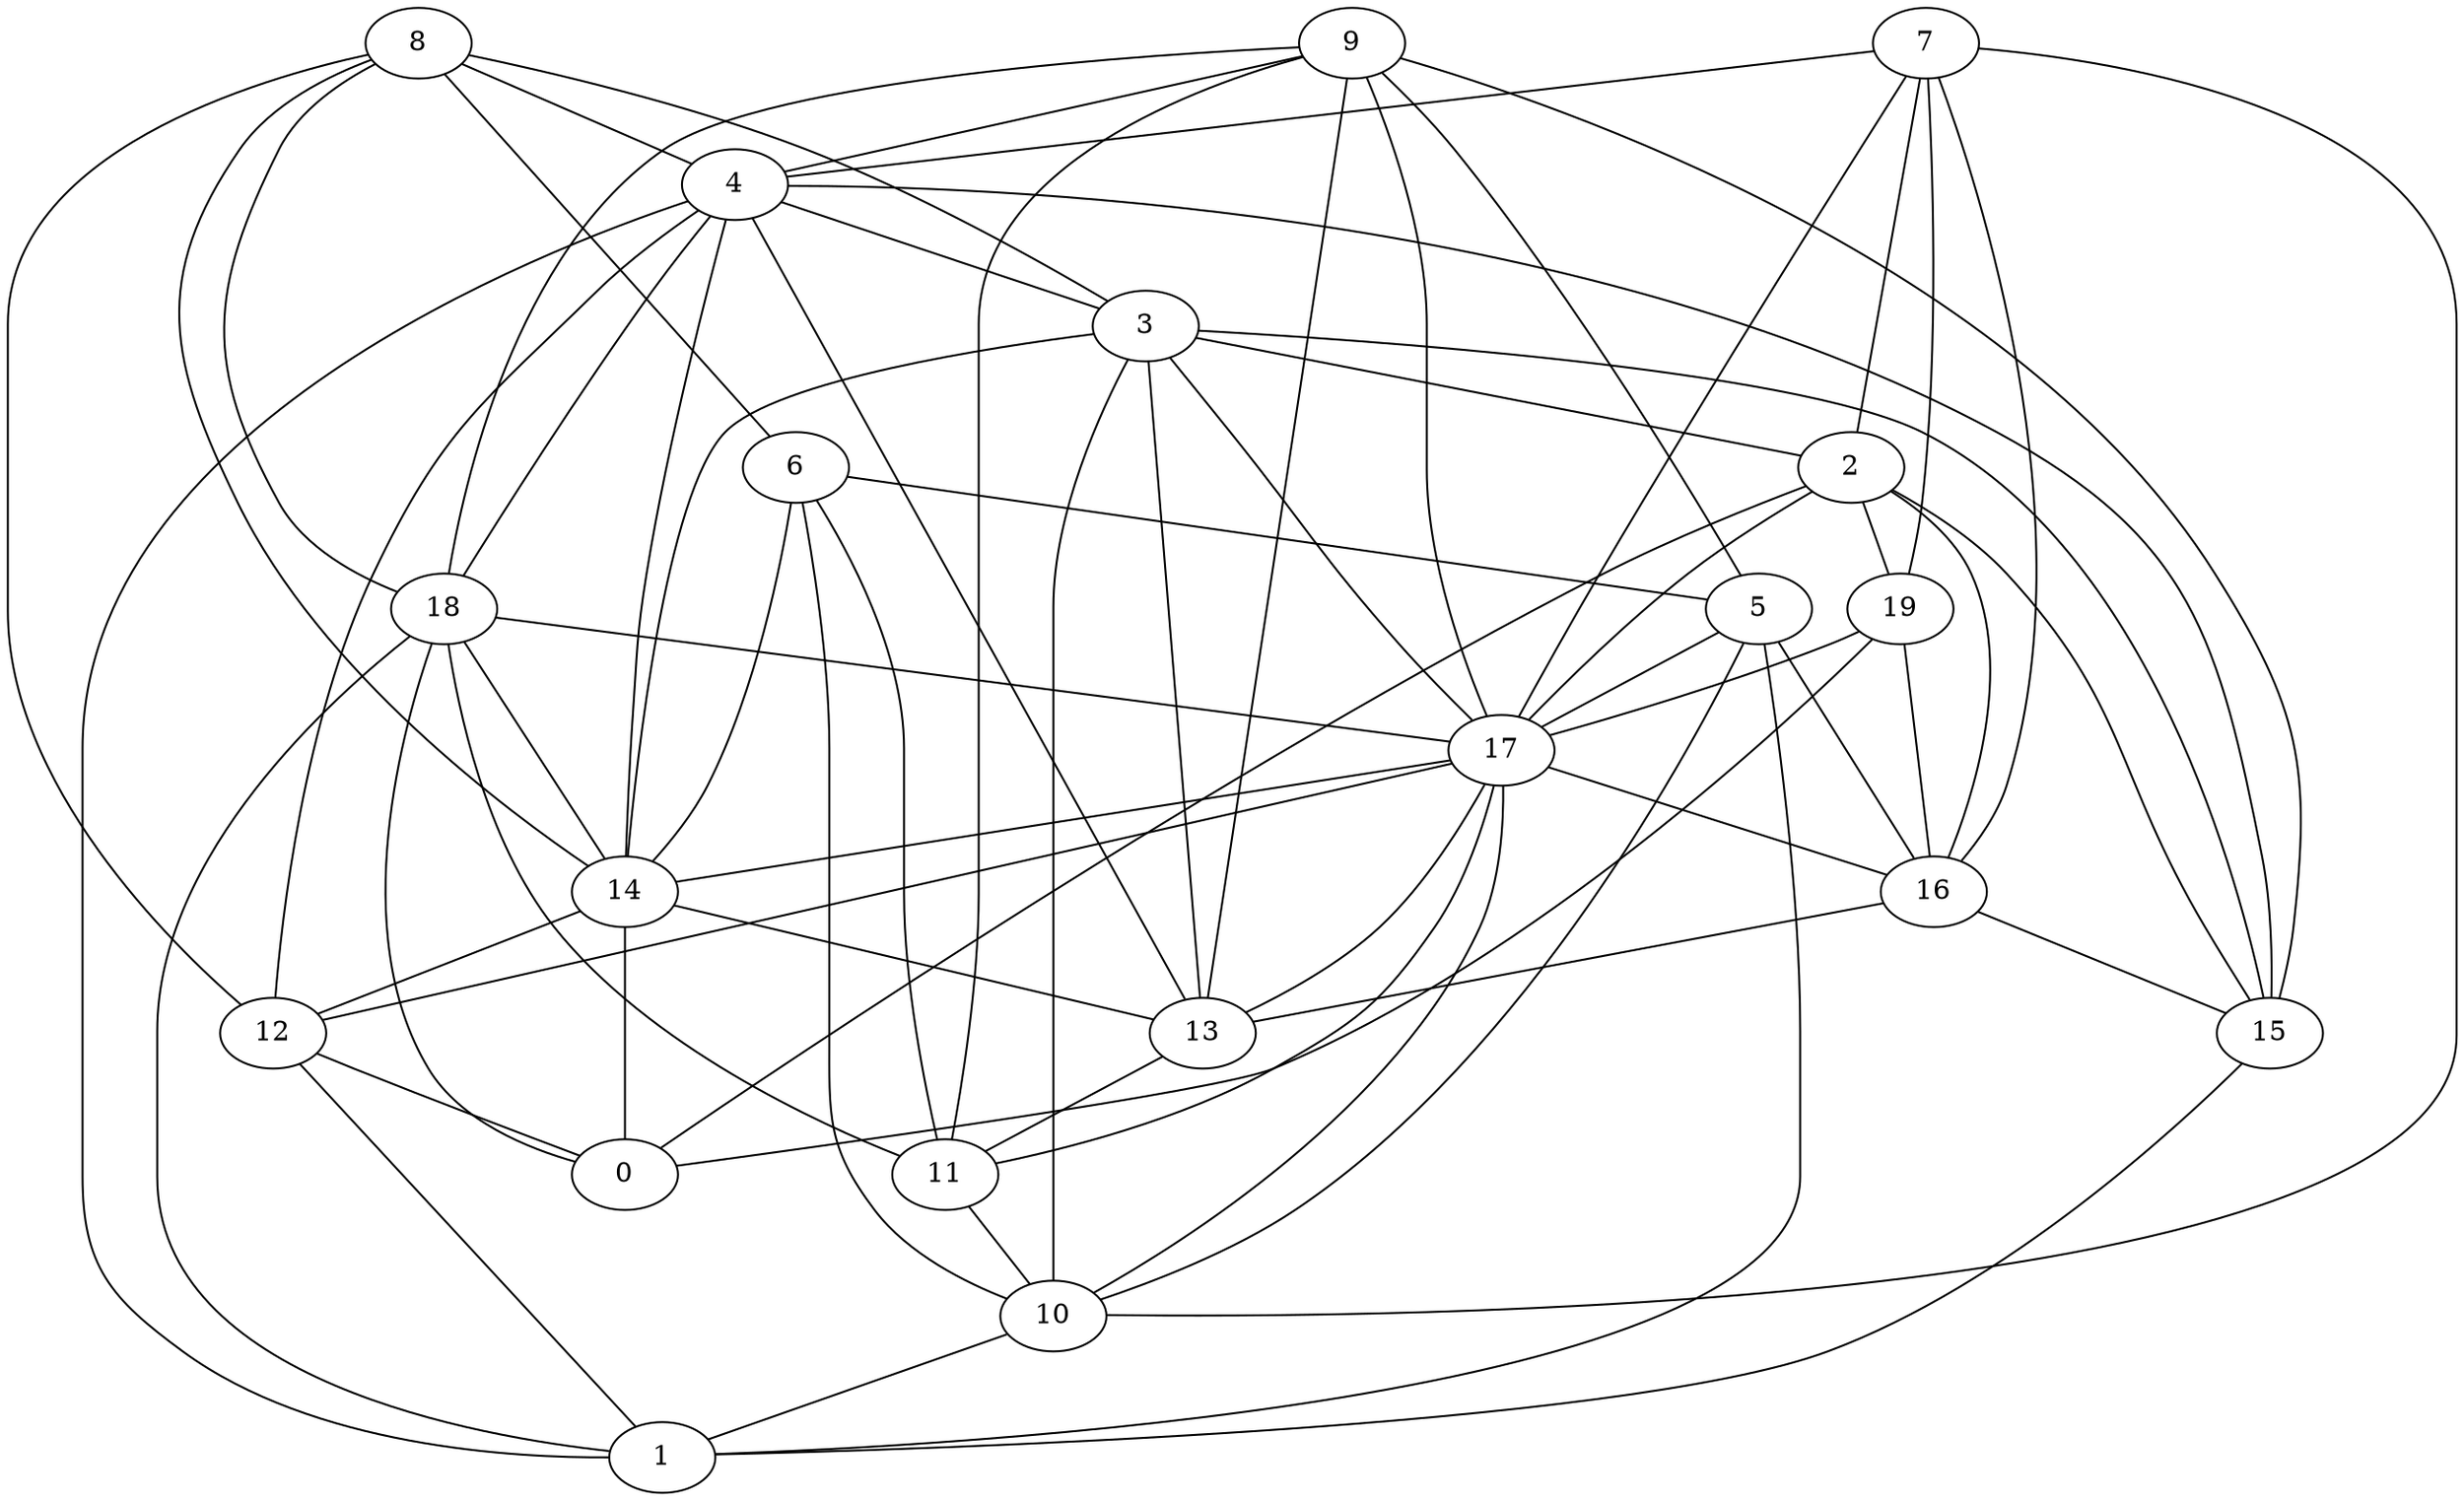 digraph GG_graph {

subgraph G_graph {
edge [color = black]
"8" -> "12" [dir = none]
"8" -> "3" [dir = none]
"8" -> "18" [dir = none]
"8" -> "4" [dir = none]
"18" -> "0" [dir = none]
"18" -> "1" [dir = none]
"18" -> "14" [dir = none]
"11" -> "10" [dir = none]
"12" -> "1" [dir = none]
"12" -> "0" [dir = none]
"10" -> "1" [dir = none]
"4" -> "15" [dir = none]
"4" -> "1" [dir = none]
"4" -> "18" [dir = none]
"4" -> "3" [dir = none]
"4" -> "13" [dir = none]
"4" -> "14" [dir = none]
"4" -> "12" [dir = none]
"5" -> "10" [dir = none]
"5" -> "16" [dir = none]
"5" -> "1" [dir = none]
"5" -> "17" [dir = none]
"9" -> "13" [dir = none]
"9" -> "17" [dir = none]
"9" -> "4" [dir = none]
"9" -> "18" [dir = none]
"15" -> "1" [dir = none]
"13" -> "11" [dir = none]
"17" -> "11" [dir = none]
"17" -> "10" [dir = none]
"17" -> "12" [dir = none]
"17" -> "16" [dir = none]
"17" -> "14" [dir = none]
"7" -> "17" [dir = none]
"7" -> "2" [dir = none]
"7" -> "19" [dir = none]
"7" -> "16" [dir = none]
"7" -> "10" [dir = none]
"7" -> "4" [dir = none]
"3" -> "15" [dir = none]
"3" -> "14" [dir = none]
"3" -> "2" [dir = none]
"3" -> "13" [dir = none]
"3" -> "17" [dir = none]
"16" -> "15" [dir = none]
"16" -> "13" [dir = none]
"2" -> "17" [dir = none]
"2" -> "0" [dir = none]
"2" -> "15" [dir = none]
"2" -> "16" [dir = none]
"6" -> "5" [dir = none]
"6" -> "10" [dir = none]
"6" -> "14" [dir = none]
"6" -> "11" [dir = none]
"19" -> "0" [dir = none]
"19" -> "17" [dir = none]
"19" -> "16" [dir = none]
"8" -> "6" [dir = none]
"9" -> "5" [dir = none]
"3" -> "10" [dir = none]
"9" -> "11" [dir = none]
"8" -> "14" [dir = none]
"17" -> "13" [dir = none]
"14" -> "12" [dir = none]
"9" -> "15" [dir = none]
"14" -> "13" [dir = none]
"18" -> "17" [dir = none]
"2" -> "19" [dir = none]
"14" -> "0" [dir = none]
"18" -> "11" [dir = none]
}

}
